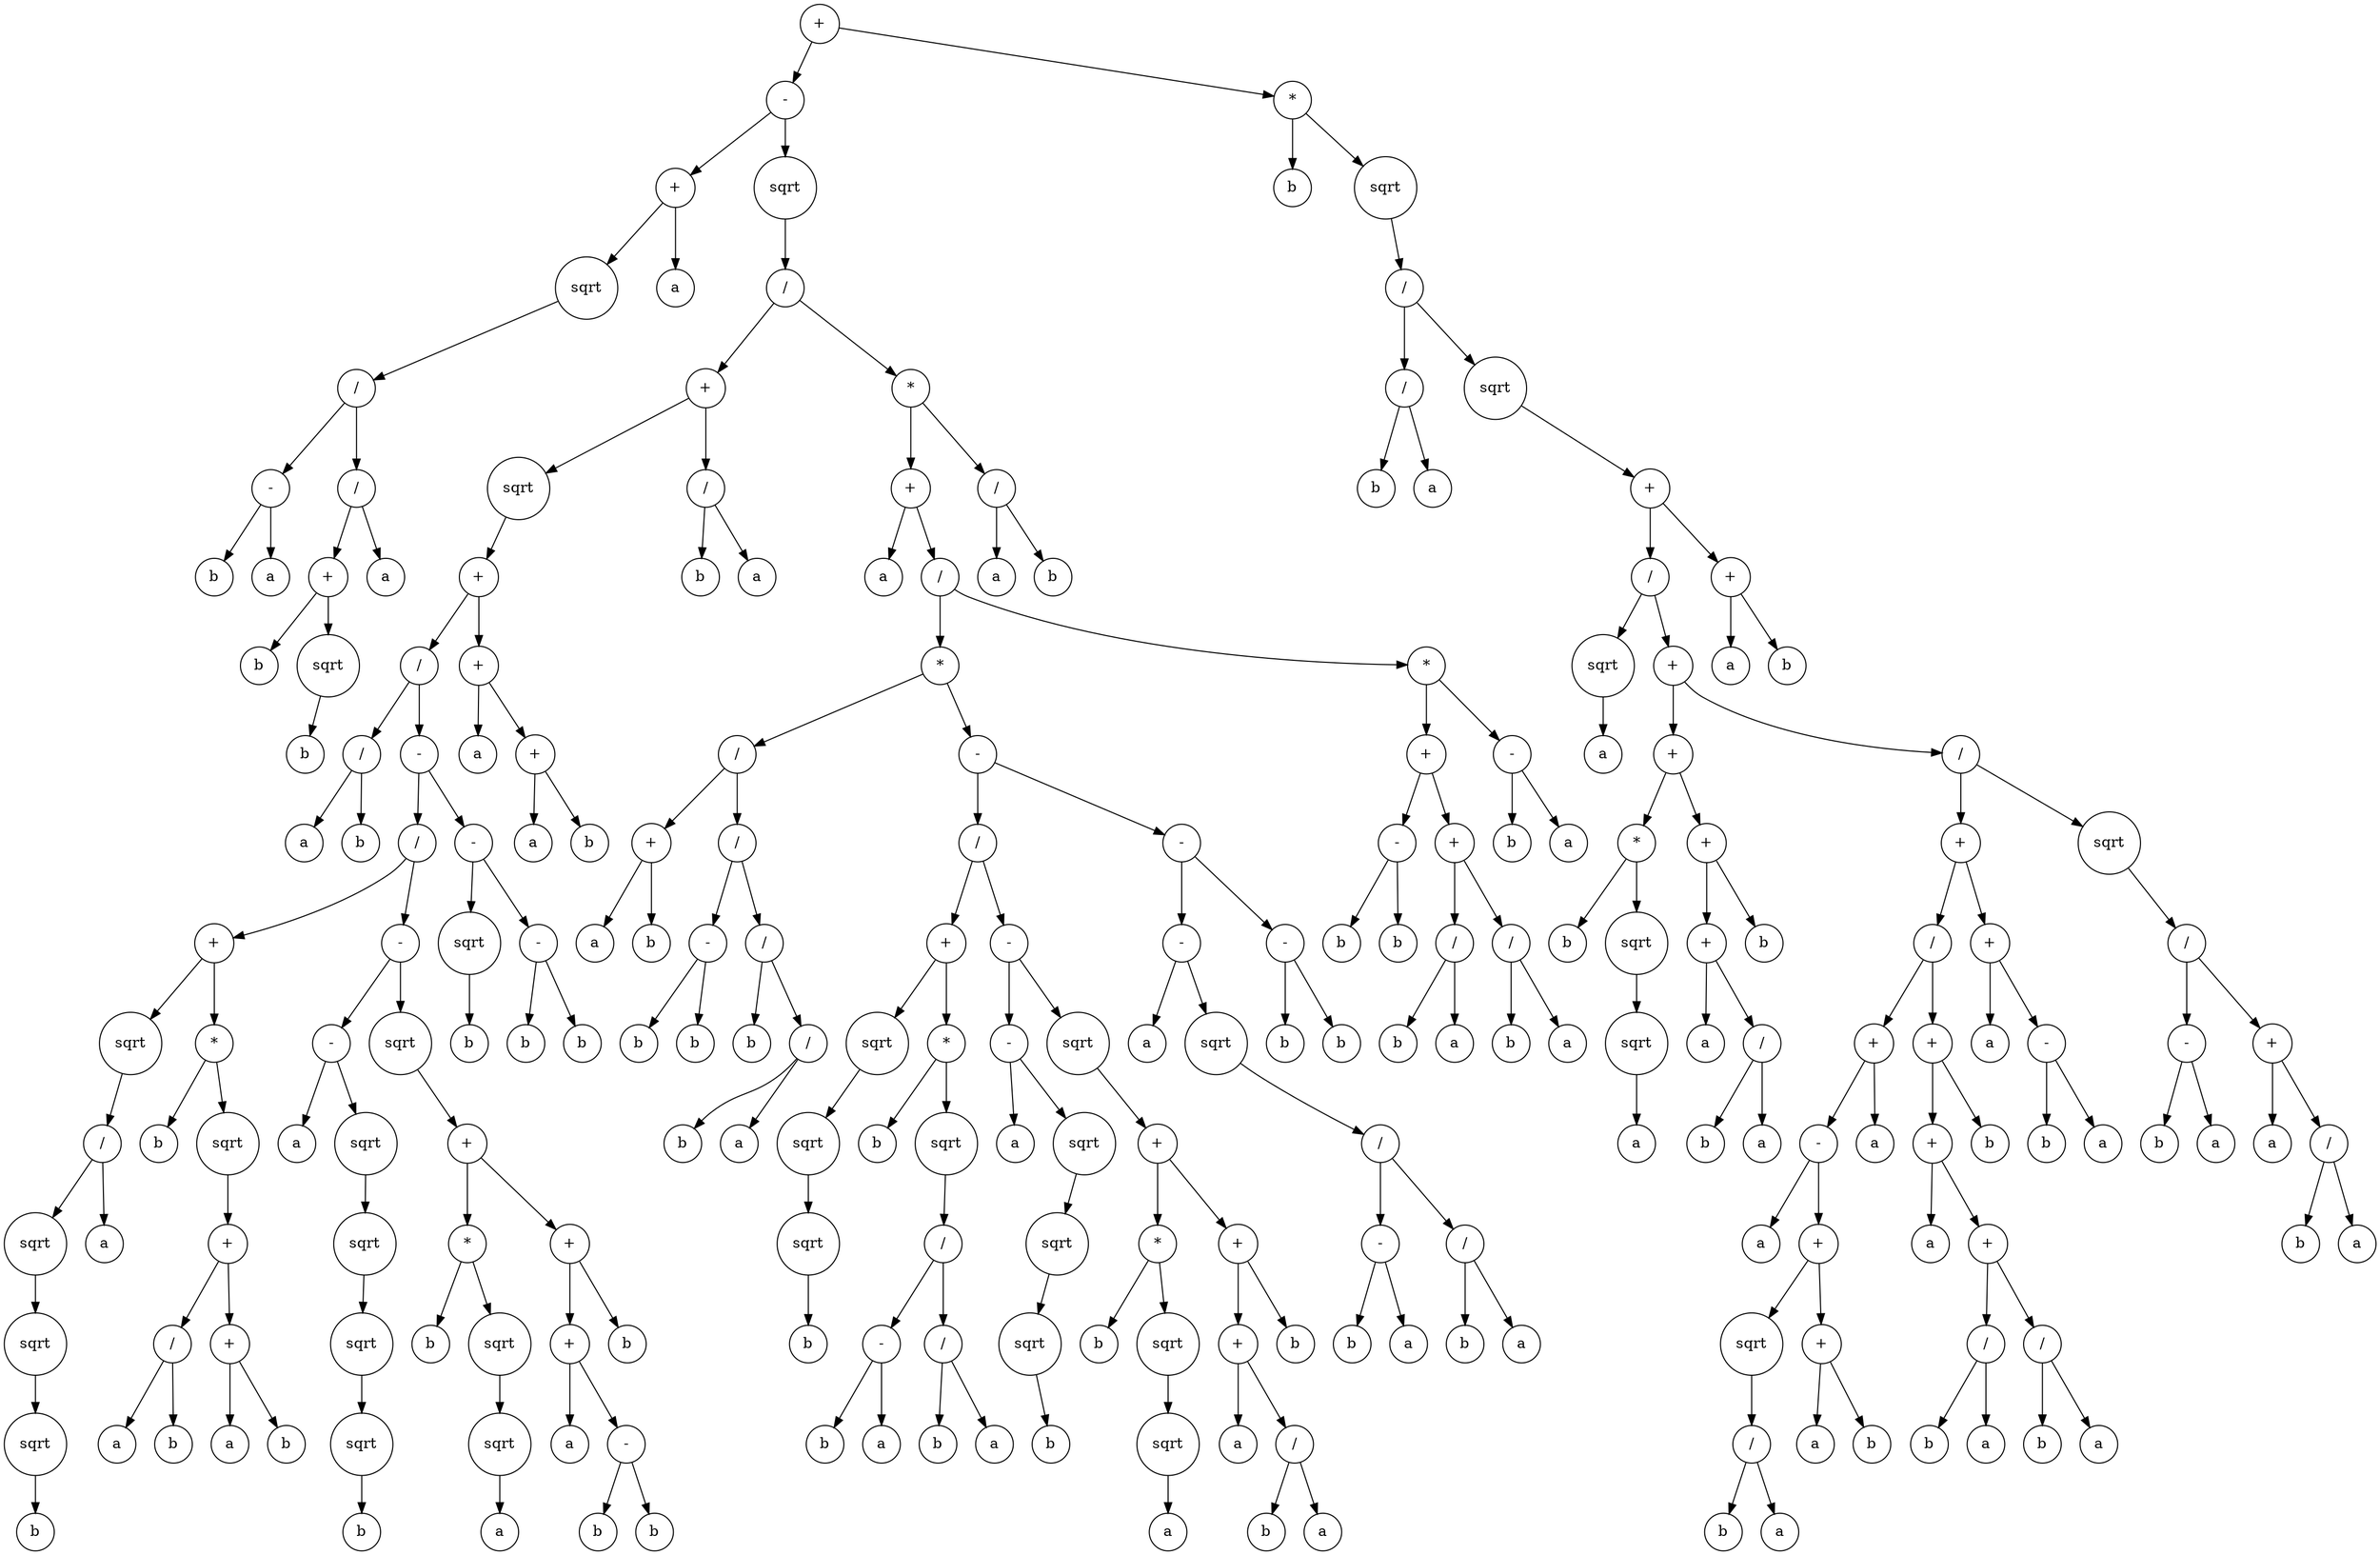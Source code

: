 digraph g {
graph [ordering=out];
node [shape=circle];
n[label = "+"];
n0[label = "-"];
n00[label = "+"];
n000[label = "sqrt"];
n0000[label = "/"];
n00000[label = "-"];
n000000[label = "b"];
n00000 -> n000000;
n000001[label = "a"];
n00000 -> n000001;
n0000 -> n00000;
n00001[label = "/"];
n000010[label = "+"];
n0000100[label = "b"];
n000010 -> n0000100;
n0000101[label = "sqrt"];
n00001010[label = "b"];
n0000101 -> n00001010;
n000010 -> n0000101;
n00001 -> n000010;
n000011[label = "a"];
n00001 -> n000011;
n0000 -> n00001;
n000 -> n0000;
n00 -> n000;
n001[label = "a"];
n00 -> n001;
n0 -> n00;
n01[label = "sqrt"];
n010[label = "/"];
n0100[label = "+"];
n01000[label = "sqrt"];
n010000[label = "+"];
n0100000[label = "/"];
n01000000[label = "/"];
n010000000[label = "a"];
n01000000 -> n010000000;
n010000001[label = "b"];
n01000000 -> n010000001;
n0100000 -> n01000000;
n01000001[label = "-"];
n010000010[label = "/"];
n0100000100[label = "+"];
n01000001000[label = "sqrt"];
n010000010000[label = "/"];
n0100000100000[label = "sqrt"];
n01000001000000[label = "sqrt"];
n010000010000000[label = "sqrt"];
n0100000100000000[label = "b"];
n010000010000000 -> n0100000100000000;
n01000001000000 -> n010000010000000;
n0100000100000 -> n01000001000000;
n010000010000 -> n0100000100000;
n0100000100001[label = "a"];
n010000010000 -> n0100000100001;
n01000001000 -> n010000010000;
n0100000100 -> n01000001000;
n01000001001[label = "*"];
n010000010010[label = "b"];
n01000001001 -> n010000010010;
n010000010011[label = "sqrt"];
n0100000100110[label = "+"];
n01000001001100[label = "/"];
n010000010011000[label = "a"];
n01000001001100 -> n010000010011000;
n010000010011001[label = "b"];
n01000001001100 -> n010000010011001;
n0100000100110 -> n01000001001100;
n01000001001101[label = "+"];
n010000010011010[label = "a"];
n01000001001101 -> n010000010011010;
n010000010011011[label = "b"];
n01000001001101 -> n010000010011011;
n0100000100110 -> n01000001001101;
n010000010011 -> n0100000100110;
n01000001001 -> n010000010011;
n0100000100 -> n01000001001;
n010000010 -> n0100000100;
n0100000101[label = "-"];
n01000001010[label = "-"];
n010000010100[label = "a"];
n01000001010 -> n010000010100;
n010000010101[label = "sqrt"];
n0100000101010[label = "sqrt"];
n01000001010100[label = "sqrt"];
n010000010101000[label = "sqrt"];
n0100000101010000[label = "b"];
n010000010101000 -> n0100000101010000;
n01000001010100 -> n010000010101000;
n0100000101010 -> n01000001010100;
n010000010101 -> n0100000101010;
n01000001010 -> n010000010101;
n0100000101 -> n01000001010;
n01000001011[label = "sqrt"];
n010000010110[label = "+"];
n0100000101100[label = "*"];
n01000001011000[label = "b"];
n0100000101100 -> n01000001011000;
n01000001011001[label = "sqrt"];
n010000010110010[label = "sqrt"];
n0100000101100100[label = "a"];
n010000010110010 -> n0100000101100100;
n01000001011001 -> n010000010110010;
n0100000101100 -> n01000001011001;
n010000010110 -> n0100000101100;
n0100000101101[label = "+"];
n01000001011010[label = "+"];
n010000010110100[label = "a"];
n01000001011010 -> n010000010110100;
n010000010110101[label = "-"];
n0100000101101010[label = "b"];
n010000010110101 -> n0100000101101010;
n0100000101101011[label = "b"];
n010000010110101 -> n0100000101101011;
n01000001011010 -> n010000010110101;
n0100000101101 -> n01000001011010;
n01000001011011[label = "b"];
n0100000101101 -> n01000001011011;
n010000010110 -> n0100000101101;
n01000001011 -> n010000010110;
n0100000101 -> n01000001011;
n010000010 -> n0100000101;
n01000001 -> n010000010;
n010000011[label = "-"];
n0100000110[label = "sqrt"];
n01000001100[label = "b"];
n0100000110 -> n01000001100;
n010000011 -> n0100000110;
n0100000111[label = "-"];
n01000001110[label = "b"];
n0100000111 -> n01000001110;
n01000001111[label = "b"];
n0100000111 -> n01000001111;
n010000011 -> n0100000111;
n01000001 -> n010000011;
n0100000 -> n01000001;
n010000 -> n0100000;
n0100001[label = "+"];
n01000010[label = "a"];
n0100001 -> n01000010;
n01000011[label = "+"];
n010000110[label = "a"];
n01000011 -> n010000110;
n010000111[label = "b"];
n01000011 -> n010000111;
n0100001 -> n01000011;
n010000 -> n0100001;
n01000 -> n010000;
n0100 -> n01000;
n01001[label = "/"];
n010010[label = "b"];
n01001 -> n010010;
n010011[label = "a"];
n01001 -> n010011;
n0100 -> n01001;
n010 -> n0100;
n0101[label = "*"];
n01010[label = "+"];
n010100[label = "a"];
n01010 -> n010100;
n010101[label = "/"];
n0101010[label = "*"];
n01010100[label = "/"];
n010101000[label = "+"];
n0101010000[label = "a"];
n010101000 -> n0101010000;
n0101010001[label = "b"];
n010101000 -> n0101010001;
n01010100 -> n010101000;
n010101001[label = "/"];
n0101010010[label = "-"];
n01010100100[label = "b"];
n0101010010 -> n01010100100;
n01010100101[label = "b"];
n0101010010 -> n01010100101;
n010101001 -> n0101010010;
n0101010011[label = "/"];
n01010100110[label = "b"];
n0101010011 -> n01010100110;
n01010100111[label = "/"];
n010101001110[label = "b"];
n01010100111 -> n010101001110;
n010101001111[label = "a"];
n01010100111 -> n010101001111;
n0101010011 -> n01010100111;
n010101001 -> n0101010011;
n01010100 -> n010101001;
n0101010 -> n01010100;
n01010101[label = "-"];
n010101010[label = "/"];
n0101010100[label = "+"];
n01010101000[label = "sqrt"];
n010101010000[label = "sqrt"];
n0101010100000[label = "sqrt"];
n01010101000000[label = "b"];
n0101010100000 -> n01010101000000;
n010101010000 -> n0101010100000;
n01010101000 -> n010101010000;
n0101010100 -> n01010101000;
n01010101001[label = "*"];
n010101010010[label = "b"];
n01010101001 -> n010101010010;
n010101010011[label = "sqrt"];
n0101010100110[label = "/"];
n01010101001100[label = "-"];
n010101010011000[label = "b"];
n01010101001100 -> n010101010011000;
n010101010011001[label = "a"];
n01010101001100 -> n010101010011001;
n0101010100110 -> n01010101001100;
n01010101001101[label = "/"];
n010101010011010[label = "b"];
n01010101001101 -> n010101010011010;
n010101010011011[label = "a"];
n01010101001101 -> n010101010011011;
n0101010100110 -> n01010101001101;
n010101010011 -> n0101010100110;
n01010101001 -> n010101010011;
n0101010100 -> n01010101001;
n010101010 -> n0101010100;
n0101010101[label = "-"];
n01010101010[label = "-"];
n010101010100[label = "a"];
n01010101010 -> n010101010100;
n010101010101[label = "sqrt"];
n0101010101010[label = "sqrt"];
n01010101010100[label = "sqrt"];
n010101010101000[label = "b"];
n01010101010100 -> n010101010101000;
n0101010101010 -> n01010101010100;
n010101010101 -> n0101010101010;
n01010101010 -> n010101010101;
n0101010101 -> n01010101010;
n01010101011[label = "sqrt"];
n010101010110[label = "+"];
n0101010101100[label = "*"];
n01010101011000[label = "b"];
n0101010101100 -> n01010101011000;
n01010101011001[label = "sqrt"];
n010101010110010[label = "sqrt"];
n0101010101100100[label = "a"];
n010101010110010 -> n0101010101100100;
n01010101011001 -> n010101010110010;
n0101010101100 -> n01010101011001;
n010101010110 -> n0101010101100;
n0101010101101[label = "+"];
n01010101011010[label = "+"];
n010101010110100[label = "a"];
n01010101011010 -> n010101010110100;
n010101010110101[label = "/"];
n0101010101101010[label = "b"];
n010101010110101 -> n0101010101101010;
n0101010101101011[label = "a"];
n010101010110101 -> n0101010101101011;
n01010101011010 -> n010101010110101;
n0101010101101 -> n01010101011010;
n01010101011011[label = "b"];
n0101010101101 -> n01010101011011;
n010101010110 -> n0101010101101;
n01010101011 -> n010101010110;
n0101010101 -> n01010101011;
n010101010 -> n0101010101;
n01010101 -> n010101010;
n010101011[label = "-"];
n0101010110[label = "-"];
n01010101100[label = "a"];
n0101010110 -> n01010101100;
n01010101101[label = "sqrt"];
n010101011010[label = "/"];
n0101010110100[label = "-"];
n01010101101000[label = "b"];
n0101010110100 -> n01010101101000;
n01010101101001[label = "a"];
n0101010110100 -> n01010101101001;
n010101011010 -> n0101010110100;
n0101010110101[label = "/"];
n01010101101010[label = "b"];
n0101010110101 -> n01010101101010;
n01010101101011[label = "a"];
n0101010110101 -> n01010101101011;
n010101011010 -> n0101010110101;
n01010101101 -> n010101011010;
n0101010110 -> n01010101101;
n010101011 -> n0101010110;
n0101010111[label = "-"];
n01010101110[label = "b"];
n0101010111 -> n01010101110;
n01010101111[label = "b"];
n0101010111 -> n01010101111;
n010101011 -> n0101010111;
n01010101 -> n010101011;
n0101010 -> n01010101;
n010101 -> n0101010;
n0101011[label = "*"];
n01010110[label = "+"];
n010101100[label = "-"];
n0101011000[label = "b"];
n010101100 -> n0101011000;
n0101011001[label = "b"];
n010101100 -> n0101011001;
n01010110 -> n010101100;
n010101101[label = "+"];
n0101011010[label = "/"];
n01010110100[label = "b"];
n0101011010 -> n01010110100;
n01010110101[label = "a"];
n0101011010 -> n01010110101;
n010101101 -> n0101011010;
n0101011011[label = "/"];
n01010110110[label = "b"];
n0101011011 -> n01010110110;
n01010110111[label = "a"];
n0101011011 -> n01010110111;
n010101101 -> n0101011011;
n01010110 -> n010101101;
n0101011 -> n01010110;
n01010111[label = "-"];
n010101110[label = "b"];
n01010111 -> n010101110;
n010101111[label = "a"];
n01010111 -> n010101111;
n0101011 -> n01010111;
n010101 -> n0101011;
n01010 -> n010101;
n0101 -> n01010;
n01011[label = "/"];
n010110[label = "a"];
n01011 -> n010110;
n010111[label = "b"];
n01011 -> n010111;
n0101 -> n01011;
n010 -> n0101;
n01 -> n010;
n0 -> n01;
n -> n0;
n1[label = "*"];
n10[label = "b"];
n1 -> n10;
n11[label = "sqrt"];
n110[label = "/"];
n1100[label = "/"];
n11000[label = "b"];
n1100 -> n11000;
n11001[label = "a"];
n1100 -> n11001;
n110 -> n1100;
n1101[label = "sqrt"];
n11010[label = "+"];
n110100[label = "/"];
n1101000[label = "sqrt"];
n11010000[label = "a"];
n1101000 -> n11010000;
n110100 -> n1101000;
n1101001[label = "+"];
n11010010[label = "+"];
n110100100[label = "*"];
n1101001000[label = "b"];
n110100100 -> n1101001000;
n1101001001[label = "sqrt"];
n11010010010[label = "sqrt"];
n110100100100[label = "a"];
n11010010010 -> n110100100100;
n1101001001 -> n11010010010;
n110100100 -> n1101001001;
n11010010 -> n110100100;
n110100101[label = "+"];
n1101001010[label = "+"];
n11010010100[label = "a"];
n1101001010 -> n11010010100;
n11010010101[label = "/"];
n110100101010[label = "b"];
n11010010101 -> n110100101010;
n110100101011[label = "a"];
n11010010101 -> n110100101011;
n1101001010 -> n11010010101;
n110100101 -> n1101001010;
n1101001011[label = "b"];
n110100101 -> n1101001011;
n11010010 -> n110100101;
n1101001 -> n11010010;
n11010011[label = "/"];
n110100110[label = "+"];
n1101001100[label = "/"];
n11010011000[label = "+"];
n110100110000[label = "-"];
n1101001100000[label = "a"];
n110100110000 -> n1101001100000;
n1101001100001[label = "+"];
n11010011000010[label = "sqrt"];
n110100110000100[label = "/"];
n1101001100001000[label = "b"];
n110100110000100 -> n1101001100001000;
n1101001100001001[label = "a"];
n110100110000100 -> n1101001100001001;
n11010011000010 -> n110100110000100;
n1101001100001 -> n11010011000010;
n11010011000011[label = "+"];
n110100110000110[label = "a"];
n11010011000011 -> n110100110000110;
n110100110000111[label = "b"];
n11010011000011 -> n110100110000111;
n1101001100001 -> n11010011000011;
n110100110000 -> n1101001100001;
n11010011000 -> n110100110000;
n110100110001[label = "a"];
n11010011000 -> n110100110001;
n1101001100 -> n11010011000;
n11010011001[label = "+"];
n110100110010[label = "+"];
n1101001100100[label = "a"];
n110100110010 -> n1101001100100;
n1101001100101[label = "+"];
n11010011001010[label = "/"];
n110100110010100[label = "b"];
n11010011001010 -> n110100110010100;
n110100110010101[label = "a"];
n11010011001010 -> n110100110010101;
n1101001100101 -> n11010011001010;
n11010011001011[label = "/"];
n110100110010110[label = "b"];
n11010011001011 -> n110100110010110;
n110100110010111[label = "a"];
n11010011001011 -> n110100110010111;
n1101001100101 -> n11010011001011;
n110100110010 -> n1101001100101;
n11010011001 -> n110100110010;
n110100110011[label = "b"];
n11010011001 -> n110100110011;
n1101001100 -> n11010011001;
n110100110 -> n1101001100;
n1101001101[label = "+"];
n11010011010[label = "a"];
n1101001101 -> n11010011010;
n11010011011[label = "-"];
n110100110110[label = "b"];
n11010011011 -> n110100110110;
n110100110111[label = "a"];
n11010011011 -> n110100110111;
n1101001101 -> n11010011011;
n110100110 -> n1101001101;
n11010011 -> n110100110;
n110100111[label = "sqrt"];
n1101001110[label = "/"];
n11010011100[label = "-"];
n110100111000[label = "b"];
n11010011100 -> n110100111000;
n110100111001[label = "a"];
n11010011100 -> n110100111001;
n1101001110 -> n11010011100;
n11010011101[label = "+"];
n110100111010[label = "a"];
n11010011101 -> n110100111010;
n110100111011[label = "/"];
n1101001110110[label = "b"];
n110100111011 -> n1101001110110;
n1101001110111[label = "a"];
n110100111011 -> n1101001110111;
n11010011101 -> n110100111011;
n1101001110 -> n11010011101;
n110100111 -> n1101001110;
n11010011 -> n110100111;
n1101001 -> n11010011;
n110100 -> n1101001;
n11010 -> n110100;
n110101[label = "+"];
n1101010[label = "a"];
n110101 -> n1101010;
n1101011[label = "b"];
n110101 -> n1101011;
n11010 -> n110101;
n1101 -> n11010;
n110 -> n1101;
n11 -> n110;
n1 -> n11;
n -> n1;
}
